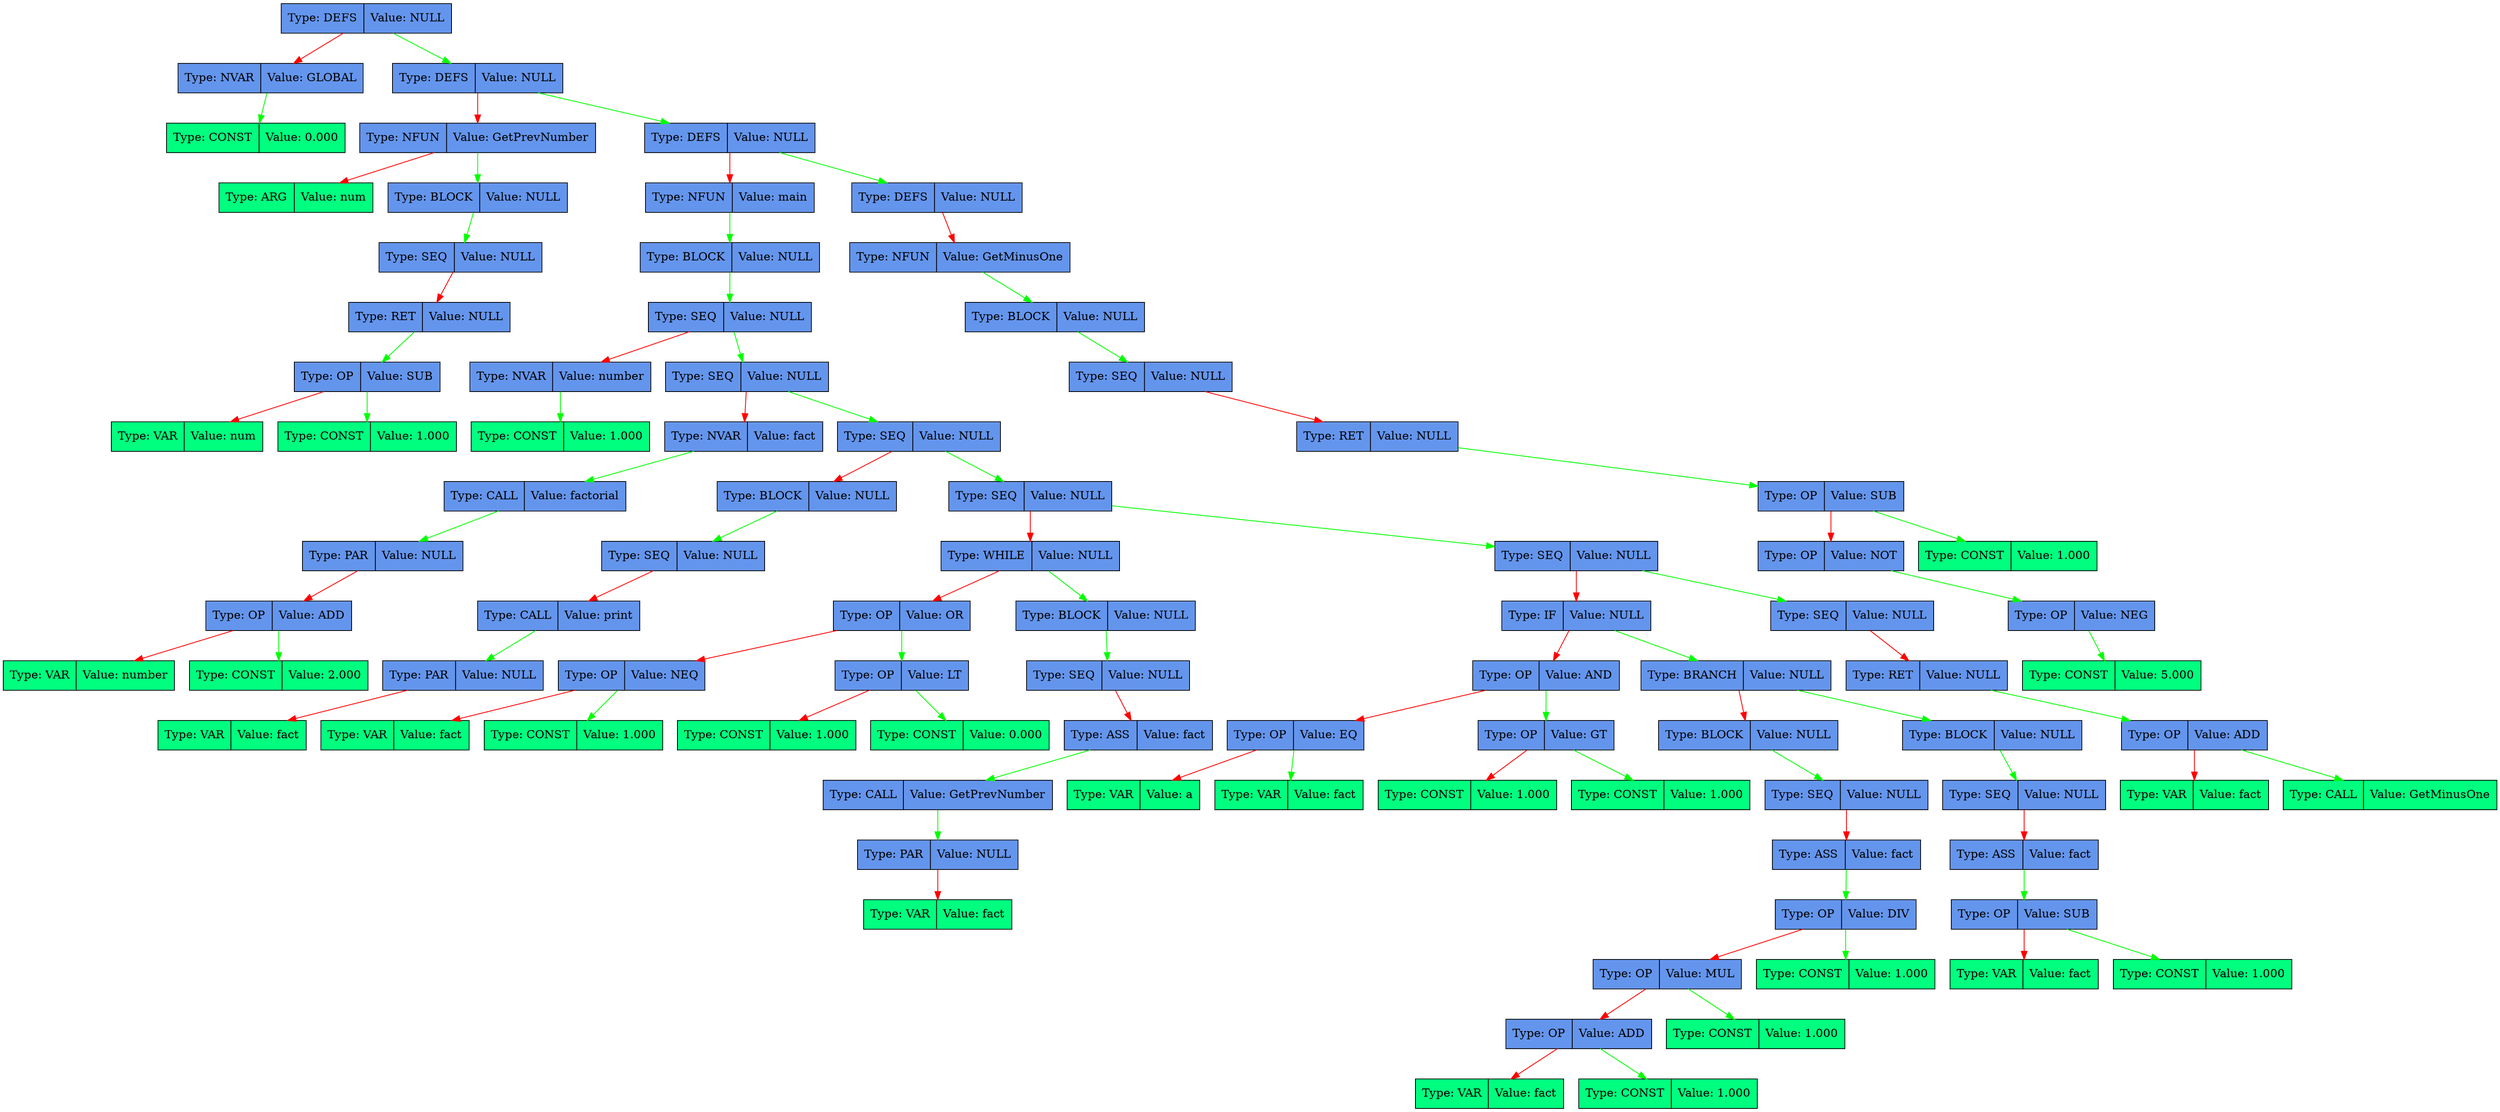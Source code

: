 digraph {
	bgcolor="invis"
	ordering = out

node[style = filled, shape = record]

node0 -> node1 [color = "red"]

node1 -> node2 [color = "green"]

node2 [fillcolor = springGreen, label = "Type: CONST|Value: 0.000"]

node1 [fillcolor = cornflowerblue, label = "Type: NVAR|Value: GLOBAL"]

node0 -> node5 [color = "green"]

node5 -> node6 [color = "red"]

node6 -> node7 [color = "red"]

node7 [fillcolor = springGreen, label = "Type: ARG|Value: num"]

node6 -> node9 [color = "green"]

node9 -> node10 [color = "green"]

node10 -> node11 [color = "red"]

node11 -> node12 [color = "green"]

node12 -> node13 [color = "red"]

node13 [fillcolor = springGreen, label = "Type: VAR|Value: num"]

node12 -> node15 [color = "green"]

node15 [fillcolor = springGreen, label = "Type: CONST|Value: 1.000"]

node12 [fillcolor = cornflowerblue, label = "Type: OP|Value: SUB"]

node11 [fillcolor = cornflowerblue, label = "Type: RET|Value: NULL"]

node10 [fillcolor = cornflowerblue, label = "Type: SEQ|Value: NULL"]

node9 [fillcolor = cornflowerblue, label = "Type: BLOCK|Value: NULL"]

node6 [fillcolor = cornflowerblue, label = "Type: NFUN|Value: GetPrevNumber"]

node5 -> node22 [color = "green"]

node22 -> node23 [color = "red"]

node23 -> node24 [color = "green"]

node24 -> node25 [color = "green"]

node25 -> node26 [color = "red"]

node26 -> node27 [color = "green"]

node27 [fillcolor = springGreen, label = "Type: CONST|Value: 1.000"]

node26 [fillcolor = cornflowerblue, label = "Type: NVAR|Value: number"]

node25 -> node30 [color = "green"]

node30 -> node31 [color = "red"]

node31 -> node32 [color = "green"]

node32 -> node33 [color = "green"]

node33 -> node34 [color = "red"]

node34 -> node35 [color = "red"]

node35 [fillcolor = springGreen, label = "Type: VAR|Value: number"]

node34 -> node37 [color = "green"]

node37 [fillcolor = springGreen, label = "Type: CONST|Value: 2.000"]

node34 [fillcolor = cornflowerblue, label = "Type: OP|Value: ADD"]

node33 [fillcolor = cornflowerblue, label = "Type: PAR|Value: NULL"]

node32 [fillcolor = cornflowerblue, label = "Type: CALL|Value: factorial"]

node31 [fillcolor = cornflowerblue, label = "Type: NVAR|Value: fact"]

node30 -> node43 [color = "green"]

node43 -> node44 [color = "red"]

node44 -> node45 [color = "green"]

node45 -> node46 [color = "red"]

node46 -> node47 [color = "green"]

node47 -> node48 [color = "red"]

node48 [fillcolor = springGreen, label = "Type: VAR|Value: fact"]

node47 [fillcolor = cornflowerblue, label = "Type: PAR|Value: NULL"]

node46 [fillcolor = cornflowerblue, label = "Type: CALL|Value: print"]

node45 [fillcolor = cornflowerblue, label = "Type: SEQ|Value: NULL"]

node44 [fillcolor = cornflowerblue, label = "Type: BLOCK|Value: NULL"]

node43 -> node54 [color = "green"]

node54 -> node55 [color = "red"]

node55 -> node56 [color = "red"]

node56 -> node57 [color = "red"]

node57 -> node58 [color = "red"]

node58 [fillcolor = springGreen, label = "Type: VAR|Value: fact"]

node57 -> node60 [color = "green"]

node60 [fillcolor = springGreen, label = "Type: CONST|Value: 1.000"]

node57 [fillcolor = cornflowerblue, label = "Type: OP|Value: NEQ"]

node56 -> node63 [color = "green"]

node63 -> node64 [color = "red"]

node64 [fillcolor = springGreen, label = "Type: CONST|Value: 1.000"]

node63 -> node66 [color = "green"]

node66 [fillcolor = springGreen, label = "Type: CONST|Value: 0.000"]

node63 [fillcolor = cornflowerblue, label = "Type: OP|Value: LT"]

node56 [fillcolor = cornflowerblue, label = "Type: OP|Value: OR"]

node55 -> node70 [color = "green"]

node70 -> node71 [color = "green"]

node71 -> node72 [color = "red"]

node72 -> node73 [color = "green"]

node73 -> node74 [color = "green"]

node74 -> node75 [color = "red"]

node75 [fillcolor = springGreen, label = "Type: VAR|Value: fact"]

node74 [fillcolor = cornflowerblue, label = "Type: PAR|Value: NULL"]

node73 [fillcolor = cornflowerblue, label = "Type: CALL|Value: GetPrevNumber"]

node72 [fillcolor = cornflowerblue, label = "Type: ASS|Value: fact"]

node71 [fillcolor = cornflowerblue, label = "Type: SEQ|Value: NULL"]

node70 [fillcolor = cornflowerblue, label = "Type: BLOCK|Value: NULL"]

node55 [fillcolor = cornflowerblue, label = "Type: WHILE|Value: NULL"]

node54 -> node83 [color = "green"]

node83 -> node84 [color = "red"]

node84 -> node85 [color = "red"]

node85 -> node86 [color = "red"]

node86 -> node87 [color = "red"]

node87 [fillcolor = springGreen, label = "Type: VAR|Value: a"]

node86 -> node89 [color = "green"]

node89 [fillcolor = springGreen, label = "Type: VAR|Value: fact"]

node86 [fillcolor = cornflowerblue, label = "Type: OP|Value: EQ"]

node85 -> node92 [color = "green"]

node92 -> node93 [color = "red"]

node93 [fillcolor = springGreen, label = "Type: CONST|Value: 1.000"]

node92 -> node95 [color = "green"]

node95 [fillcolor = springGreen, label = "Type: CONST|Value: 1.000"]

node92 [fillcolor = cornflowerblue, label = "Type: OP|Value: GT"]

node85 [fillcolor = cornflowerblue, label = "Type: OP|Value: AND"]

node84 -> node99 [color = "green"]

node99 -> node100 [color = "red"]

node100 -> node101 [color = "green"]

node101 -> node102 [color = "red"]

node102 -> node103 [color = "green"]

node103 -> node104 [color = "red"]

node104 -> node105 [color = "red"]

node105 -> node106 [color = "red"]

node106 [fillcolor = springGreen, label = "Type: VAR|Value: fact"]

node105 -> node108 [color = "green"]

node108 [fillcolor = springGreen, label = "Type: CONST|Value: 1.000"]

node105 [fillcolor = cornflowerblue, label = "Type: OP|Value: ADD"]

node104 -> node111 [color = "green"]

node111 [fillcolor = springGreen, label = "Type: CONST|Value: 1.000"]

node104 [fillcolor = cornflowerblue, label = "Type: OP|Value: MUL"]

node103 -> node114 [color = "green"]

node114 [fillcolor = springGreen, label = "Type: CONST|Value: 1.000"]

node103 [fillcolor = cornflowerblue, label = "Type: OP|Value: DIV"]

node102 [fillcolor = cornflowerblue, label = "Type: ASS|Value: fact"]

node101 [fillcolor = cornflowerblue, label = "Type: SEQ|Value: NULL"]

node100 [fillcolor = cornflowerblue, label = "Type: BLOCK|Value: NULL"]

node99 -> node120 [color = "green"]

node120 -> node121 [color = "green"]

node121 -> node122 [color = "red"]

node122 -> node123 [color = "green"]

node123 -> node124 [color = "red"]

node124 [fillcolor = springGreen, label = "Type: VAR|Value: fact"]

node123 -> node126 [color = "green"]

node126 [fillcolor = springGreen, label = "Type: CONST|Value: 1.000"]

node123 [fillcolor = cornflowerblue, label = "Type: OP|Value: SUB"]

node122 [fillcolor = cornflowerblue, label = "Type: ASS|Value: fact"]

node121 [fillcolor = cornflowerblue, label = "Type: SEQ|Value: NULL"]

node120 [fillcolor = cornflowerblue, label = "Type: BLOCK|Value: NULL"]

node99 [fillcolor = cornflowerblue, label = "Type: BRANCH|Value: NULL"]

node84 [fillcolor = cornflowerblue, label = "Type: IF|Value: NULL"]

node83 -> node134 [color = "green"]

node134 -> node135 [color = "red"]

node135 -> node136 [color = "green"]

node136 -> node137 [color = "red"]

node137 [fillcolor = springGreen, label = "Type: VAR|Value: fact"]

node136 -> node139 [color = "green"]

node139 [fillcolor = springGreen, label = "Type: CALL|Value: GetMinusOne"]

node136 [fillcolor = cornflowerblue, label = "Type: OP|Value: ADD"]

node135 [fillcolor = cornflowerblue, label = "Type: RET|Value: NULL"]

node134 [fillcolor = cornflowerblue, label = "Type: SEQ|Value: NULL"]

node83 [fillcolor = cornflowerblue, label = "Type: SEQ|Value: NULL"]

node54 [fillcolor = cornflowerblue, label = "Type: SEQ|Value: NULL"]

node43 [fillcolor = cornflowerblue, label = "Type: SEQ|Value: NULL"]

node30 [fillcolor = cornflowerblue, label = "Type: SEQ|Value: NULL"]

node25 [fillcolor = cornflowerblue, label = "Type: SEQ|Value: NULL"]

node24 [fillcolor = cornflowerblue, label = "Type: BLOCK|Value: NULL"]

node23 [fillcolor = cornflowerblue, label = "Type: NFUN|Value: main"]

node22 -> node151 [color = "green"]

node151 -> node152 [color = "red"]

node152 -> node153 [color = "green"]

node153 -> node154 [color = "green"]

node154 -> node155 [color = "red"]

node155 -> node156 [color = "green"]

node156 -> node157 [color = "red"]

node157 -> node158 [color = "green"]

node158 -> node159 [color = "green"]

node159 [fillcolor = springGreen, label = "Type: CONST|Value: 5.000"]

node158 [fillcolor = cornflowerblue, label = "Type: OP|Value: NEG"]

node157 [fillcolor = cornflowerblue, label = "Type: OP|Value: NOT"]

node156 -> node163 [color = "green"]

node163 [fillcolor = springGreen, label = "Type: CONST|Value: 1.000"]

node156 [fillcolor = cornflowerblue, label = "Type: OP|Value: SUB"]

node155 [fillcolor = cornflowerblue, label = "Type: RET|Value: NULL"]

node154 [fillcolor = cornflowerblue, label = "Type: SEQ|Value: NULL"]

node153 [fillcolor = cornflowerblue, label = "Type: BLOCK|Value: NULL"]

node152 [fillcolor = cornflowerblue, label = "Type: NFUN|Value: GetMinusOne"]

node151 [fillcolor = cornflowerblue, label = "Type: DEFS|Value: NULL"]

node22 [fillcolor = cornflowerblue, label = "Type: DEFS|Value: NULL"]

node5 [fillcolor = cornflowerblue, label = "Type: DEFS|Value: NULL"]

node0 [fillcolor = cornflowerblue, label = "Type: DEFS|Value: NULL"]

}